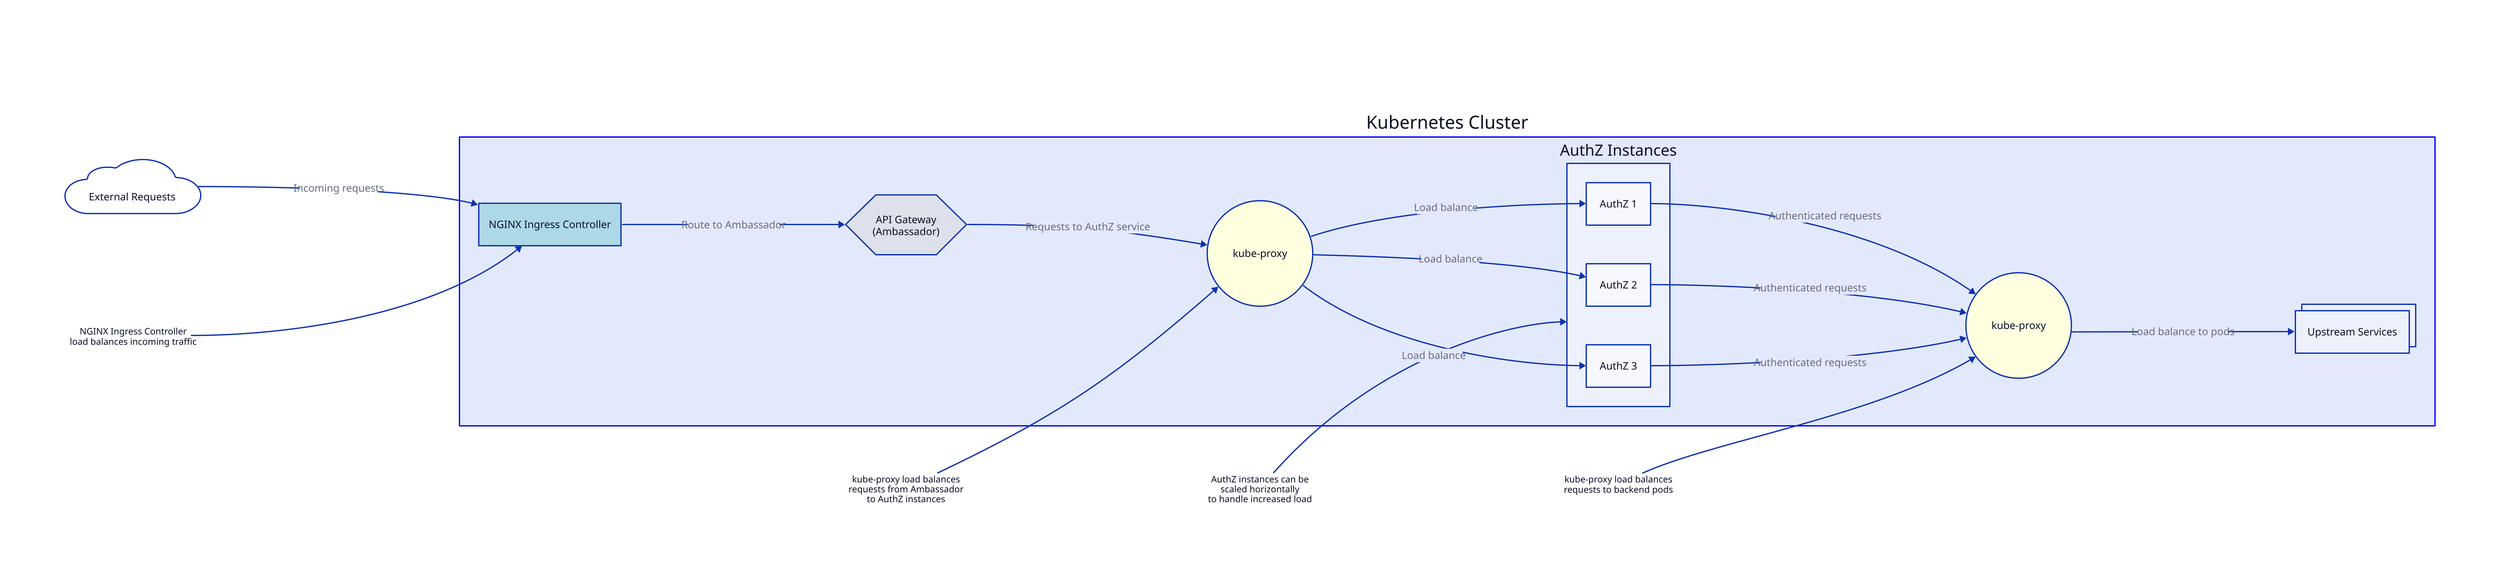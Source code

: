 
direction: right

title: |md

  # Load Balancing & Scaling

| {near: top-center}

external_requests: External Requests {
  shape: cloud
}

kubernetes_cluster: Kubernetes Cluster {
  shape: rectangle

  style.stroke: blue

  style.stroke-width: 2

  ingress: NGINX Ingress Controller {
    shape: rectangle

    style.fill: lightblue
  }

  api_gateway: API Gateway {
    shape: hexagon

    label: "API Gateway\n(Ambassador)"
  }

  kube_proxy_1: kube-proxy {
    shape: circle

    style.fill: lightyellow
  }

  authz_instances: AuthZ Instances {
    authz_1: AuthZ 1 {
      shape: rectangle
    }

    authz_2: AuthZ 2 {
      shape: rectangle
    }

    authz_3: AuthZ 3 {
      shape: rectangle
    }
  }

  kube_proxy_2: kube-proxy {
    shape: circle

    style.fill: lightyellow
  }

  upstream_services: Upstream Services {
    shape: rectangle

    style.multiple: true
  }
}

external_requests -> kubernetes_cluster.ingress: Incoming requests

kubernetes_cluster.ingress -> kubernetes_cluster.api_gateway: Route to Ambassador

kubernetes_cluster.api_gateway -> kubernetes_cluster.kube_proxy_1: Requests to AuthZ service

kubernetes_cluster.kube_proxy_1 -> kubernetes_cluster.authz_instances.authz_1: Load balance

kubernetes_cluster.kube_proxy_1 -> kubernetes_cluster.authz_instances.authz_2: Load balance

kubernetes_cluster.kube_proxy_1 -> kubernetes_cluster.authz_instances.authz_3: Load balance

kubernetes_cluster.authz_instances.authz_1 -> kubernetes_cluster.kube_proxy_2: Authenticated requests

kubernetes_cluster.authz_instances.authz_2 -> kubernetes_cluster.kube_proxy_2: Authenticated requests

kubernetes_cluster.authz_instances.authz_3 -> kubernetes_cluster.kube_proxy_2: Authenticated requests

kubernetes_cluster.kube_proxy_2 -> kubernetes_cluster.upstream_services: Load balance to pods

ingress_lb_note: NGINX Ingress LB {
  shape: text

  style.font-size: 14

  label: "NGINX Ingress Controller\nload balances incoming traffic"
}

ingress_lb_note -> kubernetes_cluster.ingress

kube_proxy_1_lb_note: kube-proxy LB (1) {
  shape: text

  style.font-size: 14

  label: "kube-proxy load balances\nrequests from Ambassador\nto AuthZ instances"
}

kube_proxy_1_lb_note -> kubernetes_cluster.kube_proxy_1

kube_proxy_2_lb_note: kube-proxy LB (2) {
  shape: text

  style.font-size: 14

  label: "kube-proxy load balances\nrequests to backend pods"
}

kube_proxy_2_lb_note -> kubernetes_cluster.kube_proxy_2

scaling_note: Scaling {
  shape: text

  style.font-size: 14

  label: "AuthZ instances can be\nscaled horizontally\nto handle increased load"
}

scaling_note -> kubernetes_cluster.authz_instances
